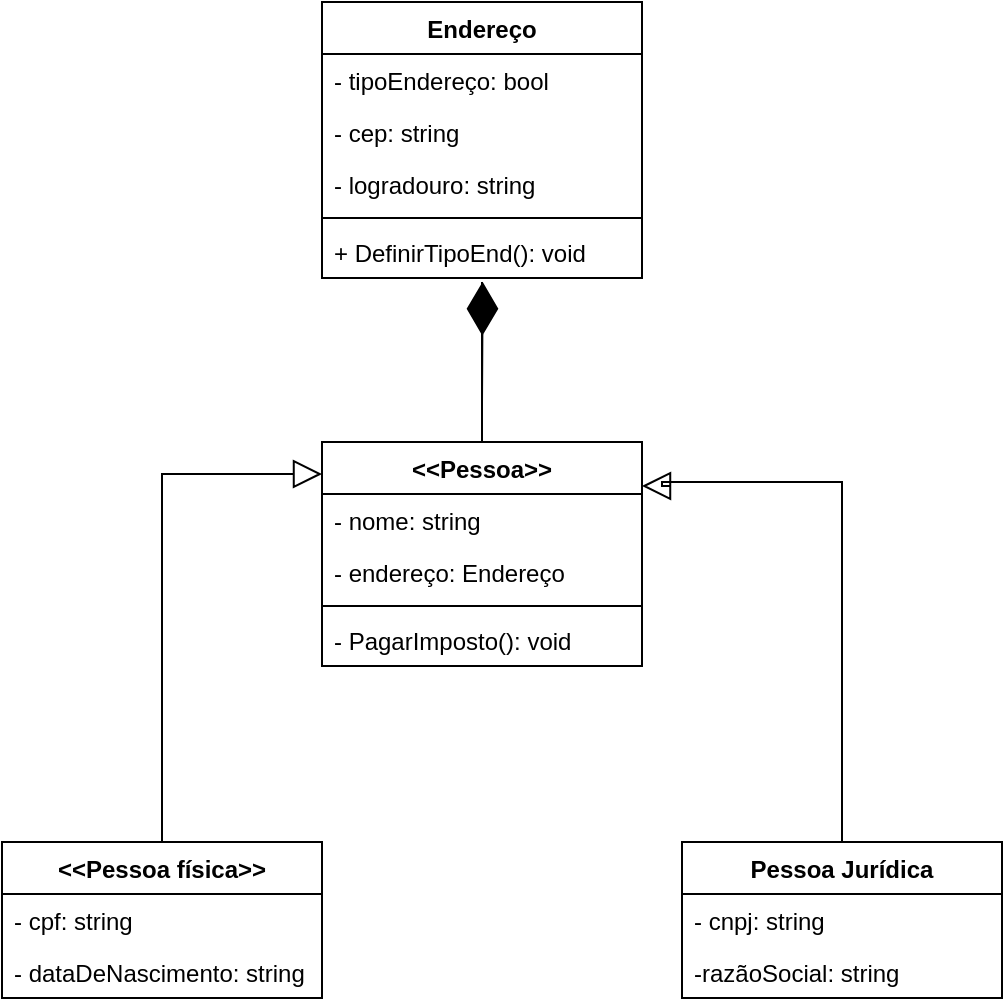 <mxfile version="15.4.1" type="google"><diagram id="IJEsOMAhkOddDQ5-b5yz" name="Page-1"><mxGraphModel dx="981" dy="1737" grid="1" gridSize="10" guides="1" tooltips="1" connect="1" arrows="1" fold="1" page="1" pageScale="1" pageWidth="827" pageHeight="1169" math="0" shadow="0"><root><mxCell id="0"/><mxCell id="1" parent="0"/><mxCell id="AM45hM2kyOCJZhKrgx8j-18" value="&lt;&lt;Pessoa física&gt;&gt;" style="swimlane;fontStyle=1;align=center;verticalAlign=top;childLayout=stackLayout;horizontal=1;startSize=26;horizontalStack=0;resizeParent=1;resizeParentMax=0;resizeLast=0;collapsible=1;marginBottom=0;" vertex="1" parent="1"><mxGeometry x="100" y="410" width="160" height="78" as="geometry"/></mxCell><mxCell id="AM45hM2kyOCJZhKrgx8j-24" value="- cpf: string         " style="text;strokeColor=none;fillColor=none;align=left;verticalAlign=top;spacingLeft=4;spacingRight=4;overflow=hidden;rotatable=0;points=[[0,0.5],[1,0.5]];portConstraint=eastwest;" vertex="1" parent="AM45hM2kyOCJZhKrgx8j-18"><mxGeometry y="26" width="160" height="26" as="geometry"/></mxCell><mxCell id="AM45hM2kyOCJZhKrgx8j-25" value="- dataDeNascimento: string         " style="text;strokeColor=none;fillColor=none;align=left;verticalAlign=top;spacingLeft=4;spacingRight=4;overflow=hidden;rotatable=0;points=[[0,0.5],[1,0.5]];portConstraint=eastwest;" vertex="1" parent="AM45hM2kyOCJZhKrgx8j-18"><mxGeometry y="52" width="160" height="26" as="geometry"/></mxCell><mxCell id="AM45hM2kyOCJZhKrgx8j-26" value="Pessoa Jurídica" style="swimlane;fontStyle=1;align=center;verticalAlign=top;childLayout=stackLayout;horizontal=1;startSize=26;horizontalStack=0;resizeParent=1;resizeParentMax=0;resizeLast=0;collapsible=1;marginBottom=0;" vertex="1" parent="1"><mxGeometry x="440" y="410" width="160" height="78" as="geometry"/></mxCell><mxCell id="AM45hM2kyOCJZhKrgx8j-28" value="- cnpj: string         " style="text;strokeColor=none;fillColor=none;align=left;verticalAlign=top;spacingLeft=4;spacingRight=4;overflow=hidden;rotatable=0;points=[[0,0.5],[1,0.5]];portConstraint=eastwest;" vertex="1" parent="AM45hM2kyOCJZhKrgx8j-26"><mxGeometry y="26" width="160" height="26" as="geometry"/></mxCell><mxCell id="AM45hM2kyOCJZhKrgx8j-29" value="-razãoSocial: string         " style="text;strokeColor=none;fillColor=none;align=left;verticalAlign=top;spacingLeft=4;spacingRight=4;overflow=hidden;rotatable=0;points=[[0,0.5],[1,0.5]];portConstraint=eastwest;" vertex="1" parent="AM45hM2kyOCJZhKrgx8j-26"><mxGeometry y="52" width="160" height="26" as="geometry"/></mxCell><mxCell id="AM45hM2kyOCJZhKrgx8j-35" value="&lt;&lt;Pessoa&gt;&gt;" style="swimlane;fontStyle=1;align=center;verticalAlign=top;childLayout=stackLayout;horizontal=1;startSize=26;horizontalStack=0;resizeParent=1;resizeParentMax=0;resizeLast=0;collapsible=1;marginBottom=0;" vertex="1" parent="1"><mxGeometry x="260" y="210" width="160" height="112" as="geometry"/></mxCell><mxCell id="AM45hM2kyOCJZhKrgx8j-36" value="- nome: string         " style="text;strokeColor=none;fillColor=none;align=left;verticalAlign=top;spacingLeft=4;spacingRight=4;overflow=hidden;rotatable=0;points=[[0,0.5],[1,0.5]];portConstraint=eastwest;" vertex="1" parent="AM45hM2kyOCJZhKrgx8j-35"><mxGeometry y="26" width="160" height="26" as="geometry"/></mxCell><mxCell id="AM45hM2kyOCJZhKrgx8j-76" value="- endereço: Endereço         " style="text;strokeColor=none;fillColor=none;align=left;verticalAlign=top;spacingLeft=4;spacingRight=4;overflow=hidden;rotatable=0;points=[[0,0.5],[1,0.5]];portConstraint=eastwest;" vertex="1" parent="AM45hM2kyOCJZhKrgx8j-35"><mxGeometry y="52" width="160" height="26" as="geometry"/></mxCell><mxCell id="AM45hM2kyOCJZhKrgx8j-39" value="" style="line;strokeWidth=1;fillColor=none;align=left;verticalAlign=middle;spacingTop=-1;spacingLeft=3;spacingRight=3;rotatable=0;labelPosition=right;points=[];portConstraint=eastwest;" vertex="1" parent="AM45hM2kyOCJZhKrgx8j-35"><mxGeometry y="78" width="160" height="8" as="geometry"/></mxCell><mxCell id="AM45hM2kyOCJZhKrgx8j-40" value="- PagarImposto(): void" style="text;strokeColor=none;fillColor=none;align=left;verticalAlign=top;spacingLeft=4;spacingRight=4;overflow=hidden;rotatable=0;points=[[0,0.5],[1,0.5]];portConstraint=eastwest;" vertex="1" parent="AM45hM2kyOCJZhKrgx8j-35"><mxGeometry y="86" width="160" height="26" as="geometry"/></mxCell><mxCell id="AM45hM2kyOCJZhKrgx8j-57" value="" style="endArrow=block;endFill=0;endSize=12;html=1;rounded=0;edgeStyle=orthogonalEdgeStyle;" edge="1" parent="1"><mxGeometry width="160" relative="1" as="geometry"><mxPoint x="520" y="410" as="sourcePoint"/><mxPoint x="420" y="232" as="targetPoint"/><Array as="points"><mxPoint x="520" y="230"/><mxPoint x="430" y="230"/><mxPoint x="430" y="232"/><mxPoint x="420" y="232"/></Array></mxGeometry></mxCell><mxCell id="AM45hM2kyOCJZhKrgx8j-58" value="" style="endArrow=block;endFill=0;endSize=12;html=1;rounded=0;edgeStyle=orthogonalEdgeStyle;exitX=0.5;exitY=0;exitDx=0;exitDy=0;" edge="1" parent="1" source="AM45hM2kyOCJZhKrgx8j-18"><mxGeometry width="160" relative="1" as="geometry"><mxPoint x="180" y="226" as="sourcePoint"/><mxPoint x="260" y="226" as="targetPoint"/><Array as="points"><mxPoint x="180" y="226"/></Array></mxGeometry></mxCell><mxCell id="AM45hM2kyOCJZhKrgx8j-64" value="Endereço" style="swimlane;fontStyle=1;align=center;verticalAlign=top;childLayout=stackLayout;horizontal=1;startSize=26;horizontalStack=0;resizeParent=1;resizeParentMax=0;resizeLast=0;collapsible=1;marginBottom=0;" vertex="1" parent="1"><mxGeometry x="260" y="-10" width="160" height="138" as="geometry"/></mxCell><mxCell id="AM45hM2kyOCJZhKrgx8j-70" value="- tipoEndereço: bool" style="text;strokeColor=none;fillColor=none;align=left;verticalAlign=top;spacingLeft=4;spacingRight=4;overflow=hidden;rotatable=0;points=[[0,0.5],[1,0.5]];portConstraint=eastwest;" vertex="1" parent="AM45hM2kyOCJZhKrgx8j-64"><mxGeometry y="26" width="160" height="26" as="geometry"/></mxCell><mxCell id="AM45hM2kyOCJZhKrgx8j-77" value="- cep: string" style="text;strokeColor=none;fillColor=none;align=left;verticalAlign=top;spacingLeft=4;spacingRight=4;overflow=hidden;rotatable=0;points=[[0,0.5],[1,0.5]];portConstraint=eastwest;" vertex="1" parent="AM45hM2kyOCJZhKrgx8j-64"><mxGeometry y="52" width="160" height="26" as="geometry"/></mxCell><mxCell id="AM45hM2kyOCJZhKrgx8j-78" value="- logradouro: string" style="text;strokeColor=none;fillColor=none;align=left;verticalAlign=top;spacingLeft=4;spacingRight=4;overflow=hidden;rotatable=0;points=[[0,0.5],[1,0.5]];portConstraint=eastwest;" vertex="1" parent="AM45hM2kyOCJZhKrgx8j-64"><mxGeometry y="78" width="160" height="26" as="geometry"/></mxCell><mxCell id="AM45hM2kyOCJZhKrgx8j-66" value="" style="line;strokeWidth=1;fillColor=none;align=left;verticalAlign=middle;spacingTop=-1;spacingLeft=3;spacingRight=3;rotatable=0;labelPosition=right;points=[];portConstraint=eastwest;" vertex="1" parent="AM45hM2kyOCJZhKrgx8j-64"><mxGeometry y="104" width="160" height="8" as="geometry"/></mxCell><mxCell id="AM45hM2kyOCJZhKrgx8j-67" value="+ DefinirTipoEnd(): void" style="text;strokeColor=none;fillColor=none;align=left;verticalAlign=top;spacingLeft=4;spacingRight=4;overflow=hidden;rotatable=0;points=[[0,0.5],[1,0.5]];portConstraint=eastwest;" vertex="1" parent="AM45hM2kyOCJZhKrgx8j-64"><mxGeometry y="112" width="160" height="26" as="geometry"/></mxCell><mxCell id="AM45hM2kyOCJZhKrgx8j-71" value="" style="endArrow=diamondThin;endFill=1;endSize=24;html=1;rounded=0;exitX=0.5;exitY=0;exitDx=0;exitDy=0;entryX=0.502;entryY=1.072;entryDx=0;entryDy=0;entryPerimeter=0;" edge="1" parent="1" source="AM45hM2kyOCJZhKrgx8j-35" target="AM45hM2kyOCJZhKrgx8j-67"><mxGeometry width="160" relative="1" as="geometry"><mxPoint x="340" y="120" as="sourcePoint"/><mxPoint x="340" y="120" as="targetPoint"/><Array as="points"><mxPoint x="340" y="130"/><mxPoint x="340" y="150"/><mxPoint x="340" y="170"/><mxPoint x="340" y="180"/><mxPoint x="340" y="190"/></Array></mxGeometry></mxCell></root></mxGraphModel></diagram></mxfile>